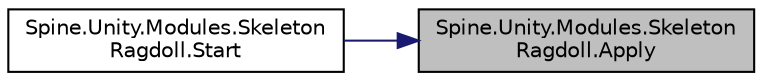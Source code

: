 digraph "Spine.Unity.Modules.SkeletonRagdoll.Apply"
{
 // LATEX_PDF_SIZE
  edge [fontname="Helvetica",fontsize="10",labelfontname="Helvetica",labelfontsize="10"];
  node [fontname="Helvetica",fontsize="10",shape=record];
  rankdir="RL";
  Node1 [label="Spine.Unity.Modules.Skeleton\lRagdoll.Apply",height=0.2,width=0.4,color="black", fillcolor="grey75", style="filled", fontcolor="black",tooltip="Instantiates the ragdoll simulation and applies its transforms to the skeleton."];
  Node1 -> Node2 [dir="back",color="midnightblue",fontsize="10",style="solid",fontname="Helvetica"];
  Node2 [label="Spine.Unity.Modules.Skeleton\lRagdoll.Start",height=0.2,width=0.4,color="black", fillcolor="white", style="filled",URL="$class_spine_1_1_unity_1_1_modules_1_1_skeleton_ragdoll.html#a9ab3db3b00076c0cc9ae5b90073acf6a",tooltip=" "];
}
